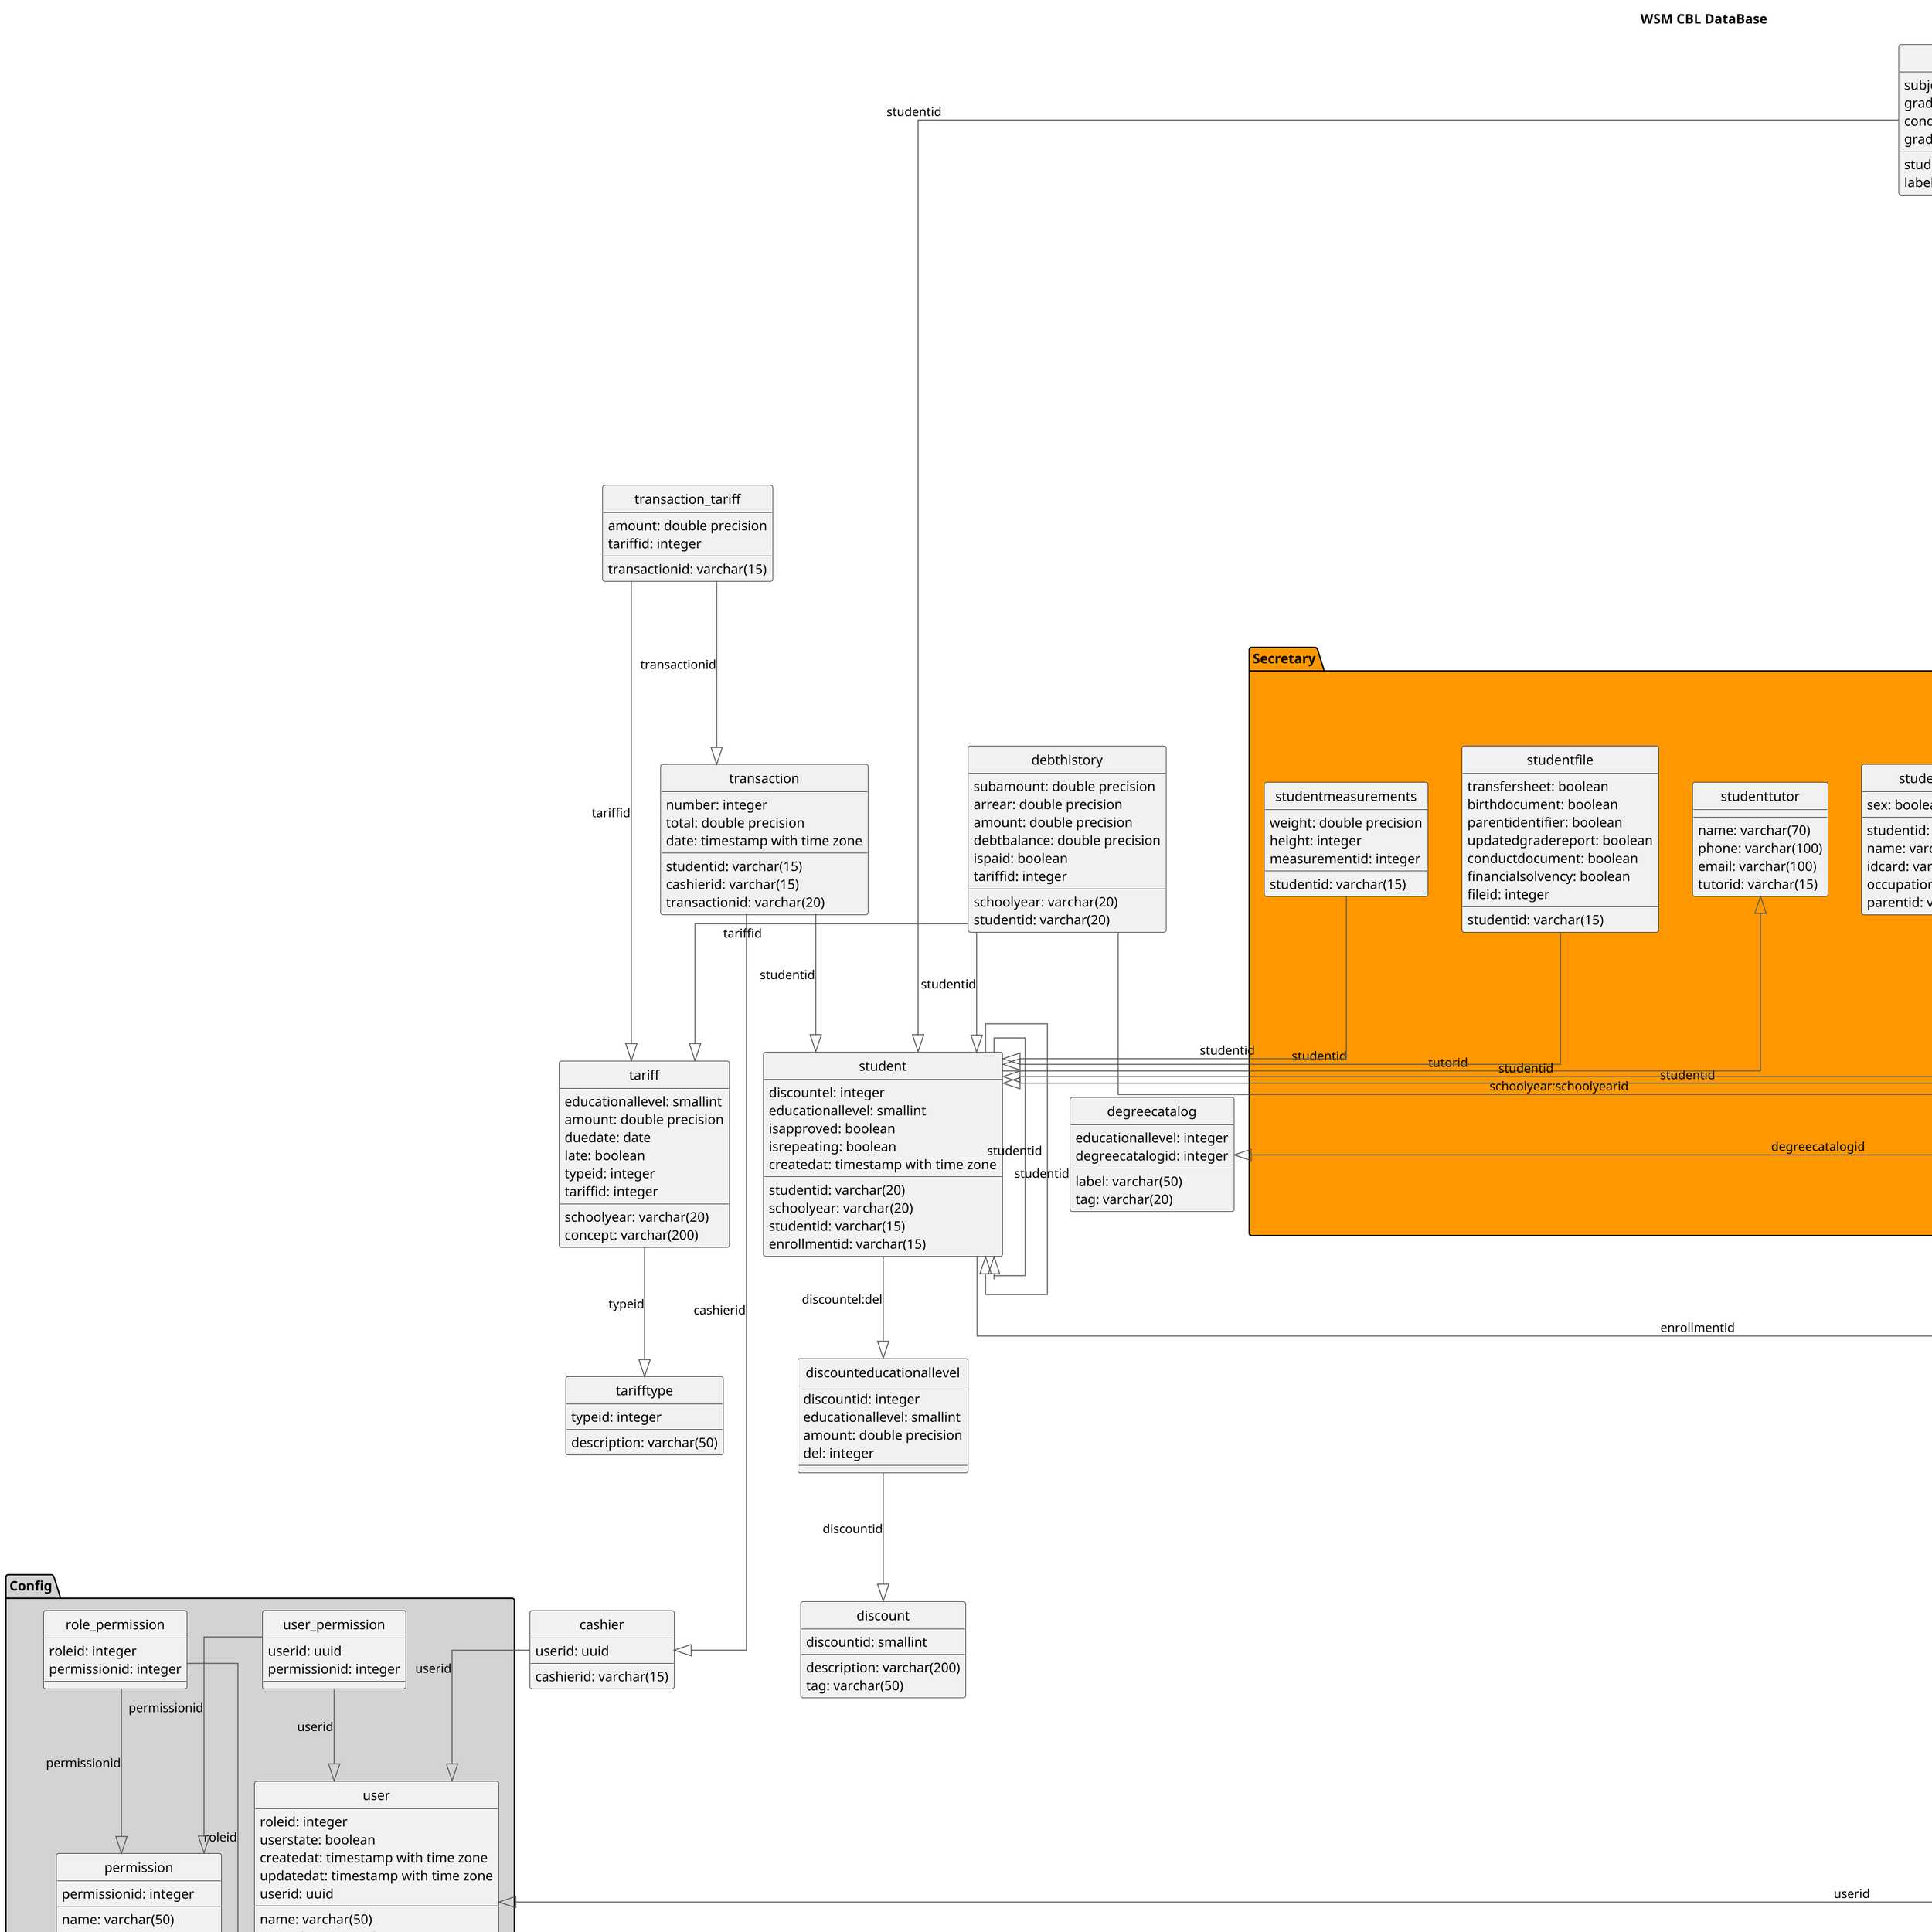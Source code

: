 @startuml

title WSM CBL DataBase
scale 2
hide circle
skinparam linetype ortho



package Config #LightGray
{

entity user {
   roleid: integer
   name: varchar(50)
   secondname: varchar(50)
   surname: varchar(50)
   secondsurname: varchar(50)
   email: varchar(100)
   password: varchar(100)
   userstate: boolean
   createdat: timestamp with time zone
   updatedat: timestamp with time zone
   userid: uuid
}
entity user_permission {
   userid: uuid
   permissionid: integer
}

entity permission {
   name: varchar(50)
   description: varchar(150)
   permissionid: integer
}
entity role {
   name: varchar(50)
   description: varchar(150)
   roleid: integer
}
entity role_permission {
   roleid: integer
   permissionid: integer
}
}



package Secretary #ff9800
{

entity student {
   tutorid: varchar(15)
   name: varchar(50)
   secondname: varchar(100)
   surname: varchar(50)
   secondsurname: varchar(50)
   studentstate: boolean
   sex: boolean
   birthday: date
   diseases: varchar(200)
   religion: varchar(100)
   address: varchar(500)
   minedid: varchar(30)
   profileimage: bytea
   accesstoken: varchar(20)
   studentid: varchar(20)
}
entity studentfile {
   studentid: varchar(15)
   transfersheet: boolean
   birthdocument: boolean
   parentidentifier: boolean
   updatedgradereport: boolean
   conductdocument: boolean
   financialsolvency: boolean
   fileid: integer
}
entity studentmeasurements {
   studentid: varchar(15)
   weight: double precision
   height: integer
   measurementid: integer
}
entity studentparent {
   studentid: varchar(15)
   sex: boolean
   name: varchar(70)
   idcard: varchar(25)
   occupation: varchar(150)
   parentid: varchar(15)
}
entity studenttutor {
   name: varchar(70)
   phone: varchar(100)
   email: varchar(100)
   tutorid: varchar(15)
}


entity subjectarea {
   name: varchar(500)
   areaid: integer
}
entity subjectcatalog {
   degreecatalogid: integer
   areaid: integer
   name: varchar(100)
   ismandatory: boolean
   semester: integer
   initials: varchar(10)
   number: integer
   subjectcatalogid: integer
}

entity schoolyear {
   label: varchar(15)
   startdate: date
   deadline: date
   isactive: boolean
   schoolyearid: varchar(15)
}
entity schoolyear_student {
   schoolyear: varchar(15)
   studentid: varchar(20)
}
}




entity cashier {
   userid: uuid
   cashierid: varchar(15)
}
entity debthistory {
   schoolyear: varchar(20)
   subamount: double precision
   arrear: double precision
   amount: double precision
   debtbalance: double precision
   ispaid: boolean
   studentid: varchar(20)
   tariffid: integer
}
entity degree {
   label: varchar(25)
   tag: varchar(20)
   schoolyear: varchar(15)
   educationallevel: varchar(50)
   quantity: integer
   degreeid: varchar(25)
}
entity degreecatalog {
   label: varchar(50)
   tag: varchar(20)
   educationallevel: integer
   degreecatalogid: integer
}
entity discount {
   description: varchar(200)
   tag: varchar(50)
   discountid: smallint
}
entity discounteducationallevel {
   discountid: integer
   educationallevel: smallint
   amount: double precision
   del: integer
}
entity enrollment {
   degreeid: varchar(25)
   teacherid: varchar(15)
   label: varchar(20)
   tag: varchar(20)
   schoolyear: varchar(20)
   section: varchar(50)
   capacity: smallint
   quantity: smallint
   enrollmentid: varchar(15)
}
entity exchangerate {
   schoolyear: varchar(20)
   value: double precision
   rateid: integer
}
entity grade {
   studentid: varchar(15)
   subjectpartialid: integer
   grade: double precision
   conductgrade: double precision
   label: varchar(10)
   gradeid: integer
}
entity multimedia {
   schoolyear: varchar(15)
   type: integer
   value: varchar(1500)
   multimediaid: integer
}
entity partial {
   semesterid: integer
   partial: integer
   startdate: date
   deadline: date
   isactive: boolean
   label: varchar(20)
   graderecordisactive: boolean
   partialid: integer
}
entity semester {
   schoolyear: varchar(20)
   semester: integer
   deadline: date
   isactive: boolean
   label: varchar(30)
   semesterid: integer
}
entity student {
   discountel: integer
   educationallevel: smallint
   studentid: varchar(20)
}


entity student {
   schoolyear: varchar(20)
   isapproved: boolean
   isrepeating: boolean
   createdat: timestamp with time zone
   studentid: varchar(15)
   enrollmentid: varchar(15)
}


entity subject {
   degreeid: varchar(25)
   areaid: integer
   name: varchar(100)
   ismandatory: boolean
   semester: integer
   initials: varchar(10)
   number: integer
   subjectid: varchar(15)
}
entity subject {
   teacherid: varchar(15)
   subjectid: varchar(15)
   enrollmentid: varchar(15)
}
entity subject_partial {
   subjectid: varchar(15)
   enrollmentid: varchar(15)
   partialid: smallint
   teacherid: varchar(15)
   subjectpartialid: integer
}

entity tariff {
   schoolyear: varchar(20)
   educationallevel: smallint
   concept: varchar(200)
   amount: double precision
   duedate: date
   late: boolean
   typeid: integer
   tariffid: integer
}
entity tariffcatalog {
   educationallevel: smallint
   concept: varchar(100)
   amount: double precision
   duedate: date
   typeid: integer
   tariffcatalogid: integer
}
entity tarifftype {
   description: varchar(50)
   typeid: integer
}
entity teacher {
   userid: uuid
   isguide: boolean
   teacherid: varchar(15)
}
entity transaction {
   number: integer
   total: double precision
   date: timestamp with time zone
   studentid: varchar(15)
   cashierid: varchar(15)
   transactionid: varchar(20)
}
entity transaction_tariff {
   amount: double precision
   transactionid: varchar(15)
   tariffid: integer
}

cashier                   -[#595959,plain]-^  user                     : "userid"
debthistory               -[#595959,plain]-^  schoolyear               : "schoolyear:schoolyearid"
debthistory               -[#595959,plain]-^  student                  : "studentid"
debthistory               -[#595959,plain]-^  tariff                   : "tariffid"
degree                    -[#595959,plain]-^  schoolyear               : "schoolyear:schoolyearid"
discounteducationallevel  -[#595959,plain]-^  discount                 : "discountid"
enrollment                -[#595959,plain]-^  degree                   : "degreeid"
enrollment                -[#595959,plain]-^  schoolyear               : "schoolyear:schoolyearid"
enrollment                -[#595959,plain]-^  teacher                  : "teacherid"
exchangerate              -[#595959,plain]-^  schoolyear               : "schoolyear:schoolyearid"
grade                     -[#595959,plain]-^  student                  : "studentid"
grade                     -[#595959,plain]-^  subject_partial          : "subjectpartialid"
multimedia                -[#595959,plain]-^  schoolyear               : "schoolyear:schoolyearid"
partial                   -[#595959,plain]-^  semester                 : "semesterid"
role_permission           -[#595959,plain]-^  permission               : "permissionid"
role_permission           -[#595959,plain]-^  role                     : "roleid"
schoolyear_student        -[#595959,plain]-^  schoolyear               : "schoolyear:schoolyearid"
schoolyear_student        -[#595959,plain]-^  student                  : "studentid"
semester                  -[#595959,plain]-^  schoolyear               : "schoolyear:schoolyearid"
student                   -[#595959,plain]-^  discounteducationallevel : "discountel:del"
student                   -[#595959,plain]-^  enrollment               : "enrollmentid"
student                   -[#595959,plain]-^  student                  : "studentid"
student                   -[#595959,plain]-^  student                  : "studentid"
student                   -[#595959,plain]-^  studenttutor             : "tutorid"
studentfile               -[#595959,plain]-^  student                  : "studentid"
studentmeasurements       -[#595959,plain]-^  student                  : "studentid"
studentparent             -[#595959,plain]-^  student                  : "studentid"
subject                   -[#595959,plain]-^  degree                   : "degreeid"
subject                   -[#595959,plain]-^  enrollment               : "enrollmentid"
subject                   -[#595959,plain]-^  subject                  : "subjectid"
subject                   -[#595959,plain]-^  subjectarea              : "areaid"
subject                   -[#595959,plain]-^  teacher                  : "teacherid"
subject_partial           -[#595959,plain]-^  partial                  : "partialid"
subject_partial           -[#595959,plain]-^  subject                  : "subjectid, enrollmentid"
subject_partial           -[#595959,plain]-^  teacher                  : "teacherid"
subjectcatalog            -[#595959,plain]-^  degreecatalog            : "degreecatalogid"
subjectcatalog            -[#595959,plain]-^  subjectarea              : "areaid"
tariff                    -[#595959,plain]-^  tarifftype               : "typeid"
teacher                   -[#595959,plain]-^  user                     : "userid"
transaction               -[#595959,plain]-^  cashier                  : "cashierid"
transaction               -[#595959,plain]-^  student                  : "studentid"
transaction_tariff        -[#595959,plain]-^  tariff                   : "tariffid"
transaction_tariff        -[#595959,plain]-^  transaction              : "transactionid"
user                      -[#595959,plain]-^  role                     : "roleid"
user_permission           -[#595959,plain]-^  permission               : "permissionid"
user_permission           -[#595959,plain]-^  user                     : "userid"
@enduml

